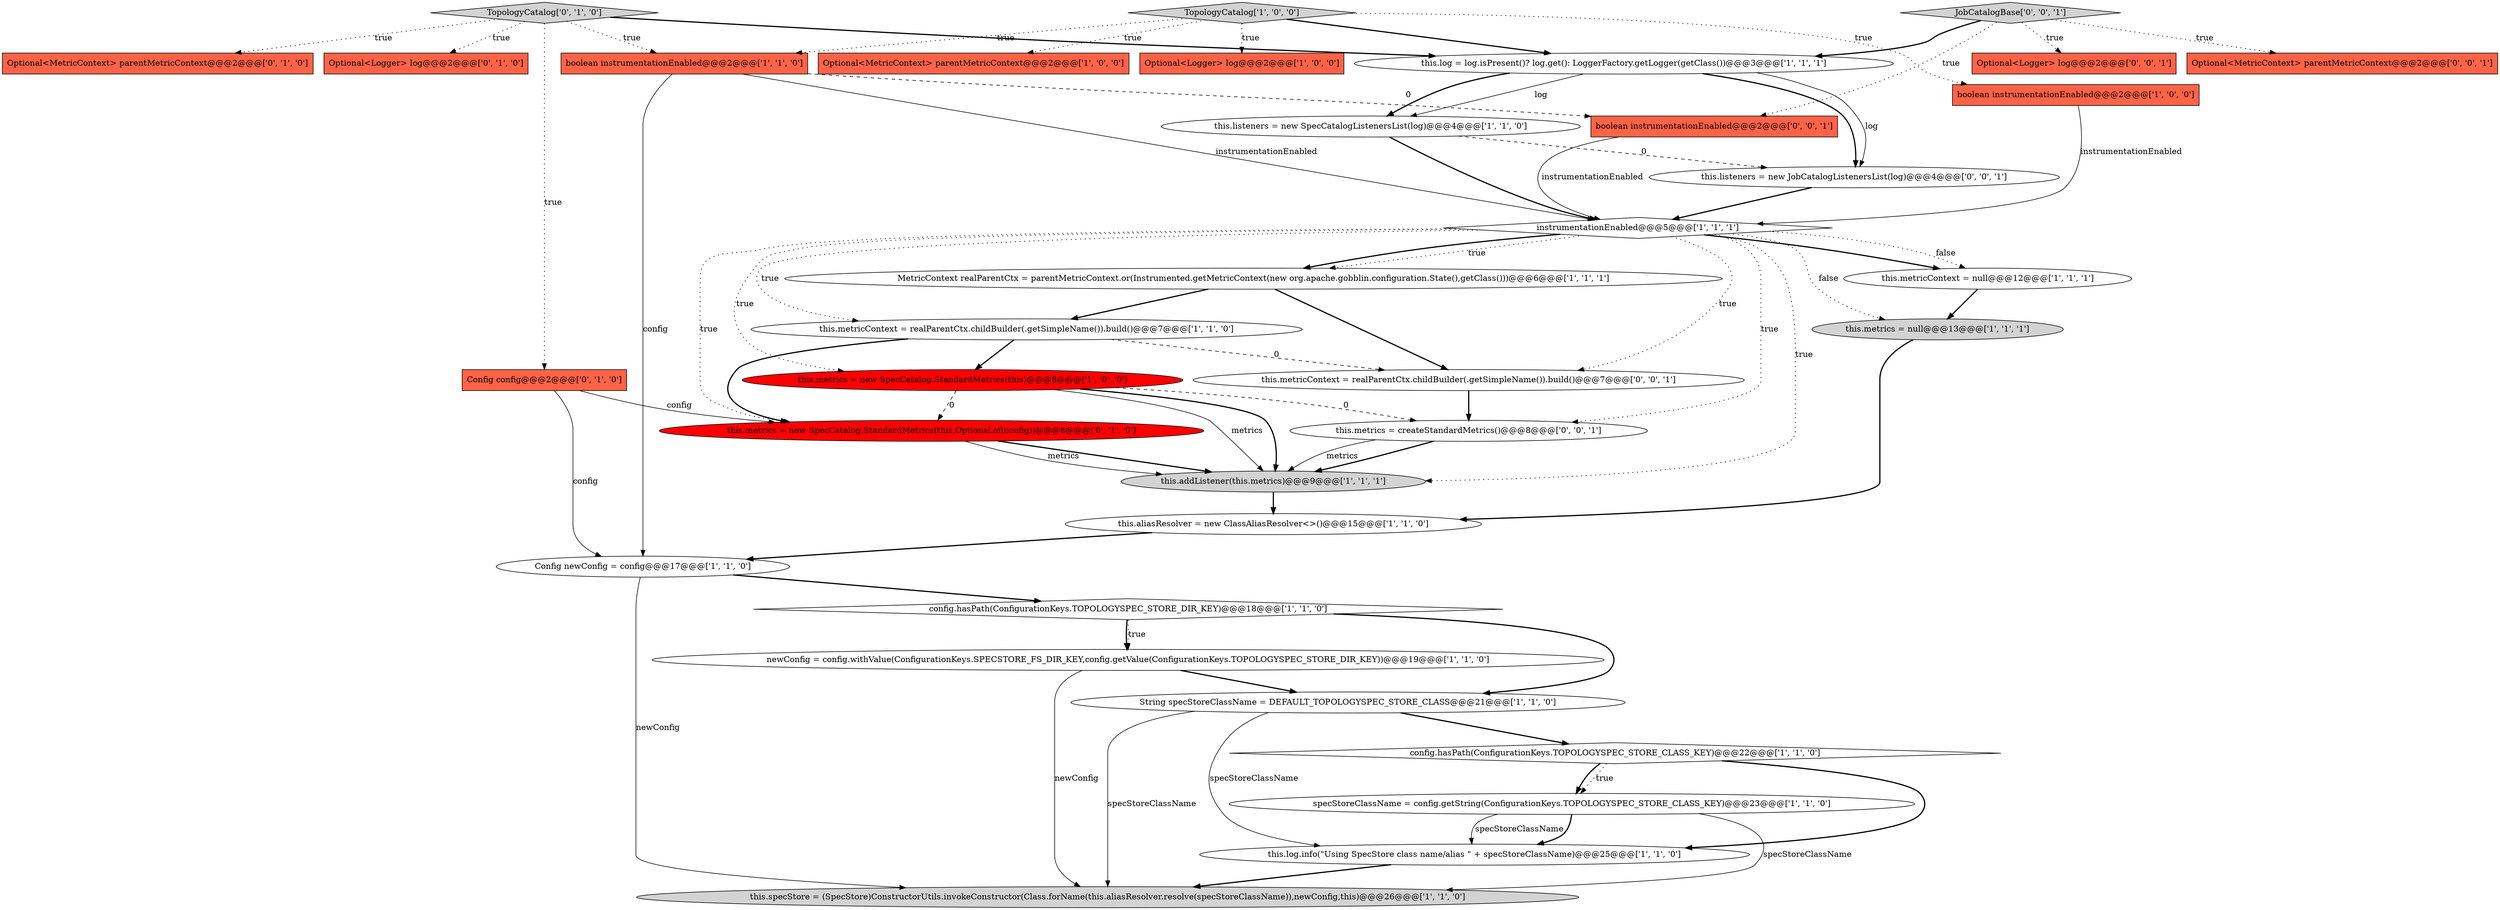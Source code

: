 digraph {
19 [style = filled, label = "TopologyCatalog['1', '0', '0']", fillcolor = lightgray, shape = diamond image = "AAA0AAABBB1BBB"];
30 [style = filled, label = "Optional<MetricContext> parentMetricContext@@@2@@@['0', '0', '1']", fillcolor = tomato, shape = box image = "AAA0AAABBB3BBB"];
22 [style = filled, label = "this.metrics = null@@@13@@@['1', '1', '1']", fillcolor = lightgray, shape = ellipse image = "AAA0AAABBB1BBB"];
15 [style = filled, label = "Config newConfig = config@@@17@@@['1', '1', '0']", fillcolor = white, shape = ellipse image = "AAA0AAABBB1BBB"];
17 [style = filled, label = "this.listeners = new SpecCatalogListenersList(log)@@@4@@@['1', '1', '0']", fillcolor = white, shape = ellipse image = "AAA0AAABBB1BBB"];
20 [style = filled, label = "this.log.info(\"Using SpecStore class name/alias \" + specStoreClassName)@@@25@@@['1', '1', '0']", fillcolor = white, shape = ellipse image = "AAA0AAABBB1BBB"];
10 [style = filled, label = "config.hasPath(ConfigurationKeys.TOPOLOGYSPEC_STORE_CLASS_KEY)@@@22@@@['1', '1', '0']", fillcolor = white, shape = diamond image = "AAA0AAABBB1BBB"];
3 [style = filled, label = "config.hasPath(ConfigurationKeys.TOPOLOGYSPEC_STORE_DIR_KEY)@@@18@@@['1', '1', '0']", fillcolor = white, shape = diamond image = "AAA0AAABBB1BBB"];
18 [style = filled, label = "this.metricContext = null@@@12@@@['1', '1', '1']", fillcolor = white, shape = ellipse image = "AAA0AAABBB1BBB"];
0 [style = filled, label = "MetricContext realParentCtx = parentMetricContext.or(Instrumented.getMetricContext(new org.apache.gobblin.configuration.State(),getClass()))@@@6@@@['1', '1', '1']", fillcolor = white, shape = ellipse image = "AAA0AAABBB1BBB"];
4 [style = filled, label = "instrumentationEnabled@@@5@@@['1', '1', '1']", fillcolor = white, shape = diamond image = "AAA0AAABBB1BBB"];
32 [style = filled, label = "this.metrics = createStandardMetrics()@@@8@@@['0', '0', '1']", fillcolor = white, shape = ellipse image = "AAA0AAABBB3BBB"];
28 [style = filled, label = "JobCatalogBase['0', '0', '1']", fillcolor = lightgray, shape = diamond image = "AAA0AAABBB3BBB"];
11 [style = filled, label = "boolean instrumentationEnabled@@@2@@@['1', '0', '0']", fillcolor = tomato, shape = box image = "AAA0AAABBB1BBB"];
9 [style = filled, label = "newConfig = config.withValue(ConfigurationKeys.SPECSTORE_FS_DIR_KEY,config.getValue(ConfigurationKeys.TOPOLOGYSPEC_STORE_DIR_KEY))@@@19@@@['1', '1', '0']", fillcolor = white, shape = ellipse image = "AAA0AAABBB1BBB"];
6 [style = filled, label = "specStoreClassName = config.getString(ConfigurationKeys.TOPOLOGYSPEC_STORE_CLASS_KEY)@@@23@@@['1', '1', '0']", fillcolor = white, shape = ellipse image = "AAA0AAABBB1BBB"];
23 [style = filled, label = "Optional<MetricContext> parentMetricContext@@@2@@@['0', '1', '0']", fillcolor = tomato, shape = box image = "AAA0AAABBB2BBB"];
16 [style = filled, label = "boolean instrumentationEnabled@@@2@@@['1', '1', '0']", fillcolor = tomato, shape = box image = "AAA0AAABBB1BBB"];
8 [style = filled, label = "this.specStore = (SpecStore)ConstructorUtils.invokeConstructor(Class.forName(this.aliasResolver.resolve(specStoreClassName)),newConfig,this)@@@26@@@['1', '1', '0']", fillcolor = lightgray, shape = ellipse image = "AAA0AAABBB1BBB"];
14 [style = filled, label = "this.addListener(this.metrics)@@@9@@@['1', '1', '1']", fillcolor = lightgray, shape = ellipse image = "AAA0AAABBB1BBB"];
27 [style = filled, label = "TopologyCatalog['0', '1', '0']", fillcolor = lightgray, shape = diamond image = "AAA0AAABBB2BBB"];
25 [style = filled, label = "Config config@@@2@@@['0', '1', '0']", fillcolor = tomato, shape = box image = "AAA0AAABBB2BBB"];
7 [style = filled, label = "String specStoreClassName = DEFAULT_TOPOLOGYSPEC_STORE_CLASS@@@21@@@['1', '1', '0']", fillcolor = white, shape = ellipse image = "AAA0AAABBB1BBB"];
21 [style = filled, label = "this.log = log.isPresent()? log.get(): LoggerFactory.getLogger(getClass())@@@3@@@['1', '1', '1']", fillcolor = white, shape = ellipse image = "AAA0AAABBB1BBB"];
33 [style = filled, label = "this.listeners = new JobCatalogListenersList(log)@@@4@@@['0', '0', '1']", fillcolor = white, shape = ellipse image = "AAA0AAABBB3BBB"];
13 [style = filled, label = "Optional<MetricContext> parentMetricContext@@@2@@@['1', '0', '0']", fillcolor = tomato, shape = box image = "AAA0AAABBB1BBB"];
1 [style = filled, label = "this.metrics = new SpecCatalog.StandardMetrics(this)@@@8@@@['1', '0', '0']", fillcolor = red, shape = ellipse image = "AAA1AAABBB1BBB"];
24 [style = filled, label = "this.metrics = new SpecCatalog.StandardMetrics(this,Optional.of(config))@@@8@@@['0', '1', '0']", fillcolor = red, shape = ellipse image = "AAA1AAABBB2BBB"];
31 [style = filled, label = "this.metricContext = realParentCtx.childBuilder(.getSimpleName()).build()@@@7@@@['0', '0', '1']", fillcolor = white, shape = ellipse image = "AAA0AAABBB3BBB"];
5 [style = filled, label = "this.metricContext = realParentCtx.childBuilder(.getSimpleName()).build()@@@7@@@['1', '1', '0']", fillcolor = white, shape = ellipse image = "AAA0AAABBB1BBB"];
2 [style = filled, label = "Optional<Logger> log@@@2@@@['1', '0', '0']", fillcolor = tomato, shape = box image = "AAA0AAABBB1BBB"];
29 [style = filled, label = "Optional<Logger> log@@@2@@@['0', '0', '1']", fillcolor = tomato, shape = box image = "AAA0AAABBB3BBB"];
34 [style = filled, label = "boolean instrumentationEnabled@@@2@@@['0', '0', '1']", fillcolor = tomato, shape = box image = "AAA0AAABBB3BBB"];
12 [style = filled, label = "this.aliasResolver = new ClassAliasResolver<>()@@@15@@@['1', '1', '0']", fillcolor = white, shape = ellipse image = "AAA0AAABBB1BBB"];
26 [style = filled, label = "Optional<Logger> log@@@2@@@['0', '1', '0']", fillcolor = tomato, shape = box image = "AAA0AAABBB2BBB"];
4->5 [style = dotted, label="true"];
6->8 [style = solid, label="specStoreClassName"];
10->6 [style = dotted, label="true"];
25->15 [style = solid, label="config"];
16->15 [style = solid, label="config"];
10->20 [style = bold, label=""];
7->8 [style = solid, label="specStoreClassName"];
27->25 [style = dotted, label="true"];
4->1 [style = dotted, label="true"];
7->10 [style = bold, label=""];
21->17 [style = solid, label="log"];
19->2 [style = dotted, label="true"];
31->32 [style = bold, label=""];
27->26 [style = dotted, label="true"];
16->4 [style = solid, label="instrumentationEnabled"];
21->33 [style = bold, label=""];
33->4 [style = bold, label=""];
4->0 [style = dotted, label="true"];
9->8 [style = solid, label="newConfig"];
12->15 [style = bold, label=""];
4->18 [style = dotted, label="false"];
6->20 [style = solid, label="specStoreClassName"];
27->23 [style = dotted, label="true"];
32->14 [style = bold, label=""];
1->14 [style = solid, label="metrics"];
4->18 [style = bold, label=""];
17->33 [style = dashed, label="0"];
19->13 [style = dotted, label="true"];
21->33 [style = solid, label="log"];
3->9 [style = dotted, label="true"];
11->4 [style = solid, label="instrumentationEnabled"];
4->14 [style = dotted, label="true"];
9->7 [style = bold, label=""];
15->3 [style = bold, label=""];
1->32 [style = dashed, label="0"];
10->6 [style = bold, label=""];
15->8 [style = solid, label="newConfig"];
27->16 [style = dotted, label="true"];
4->0 [style = bold, label=""];
24->14 [style = bold, label=""];
3->9 [style = bold, label=""];
6->20 [style = bold, label=""];
28->29 [style = dotted, label="true"];
5->1 [style = bold, label=""];
28->30 [style = dotted, label="true"];
16->34 [style = dashed, label="0"];
20->8 [style = bold, label=""];
28->21 [style = bold, label=""];
18->22 [style = bold, label=""];
24->14 [style = solid, label="metrics"];
3->7 [style = bold, label=""];
34->4 [style = solid, label="instrumentationEnabled"];
4->22 [style = dotted, label="false"];
7->20 [style = solid, label="specStoreClassName"];
19->11 [style = dotted, label="true"];
22->12 [style = bold, label=""];
5->24 [style = bold, label=""];
4->31 [style = dotted, label="true"];
14->12 [style = bold, label=""];
1->24 [style = dashed, label="0"];
19->16 [style = dotted, label="true"];
5->31 [style = dashed, label="0"];
1->14 [style = bold, label=""];
4->24 [style = dotted, label="true"];
32->14 [style = solid, label="metrics"];
4->32 [style = dotted, label="true"];
27->21 [style = bold, label=""];
21->17 [style = bold, label=""];
28->34 [style = dotted, label="true"];
17->4 [style = bold, label=""];
0->31 [style = bold, label=""];
0->5 [style = bold, label=""];
25->24 [style = solid, label="config"];
19->21 [style = bold, label=""];
}
